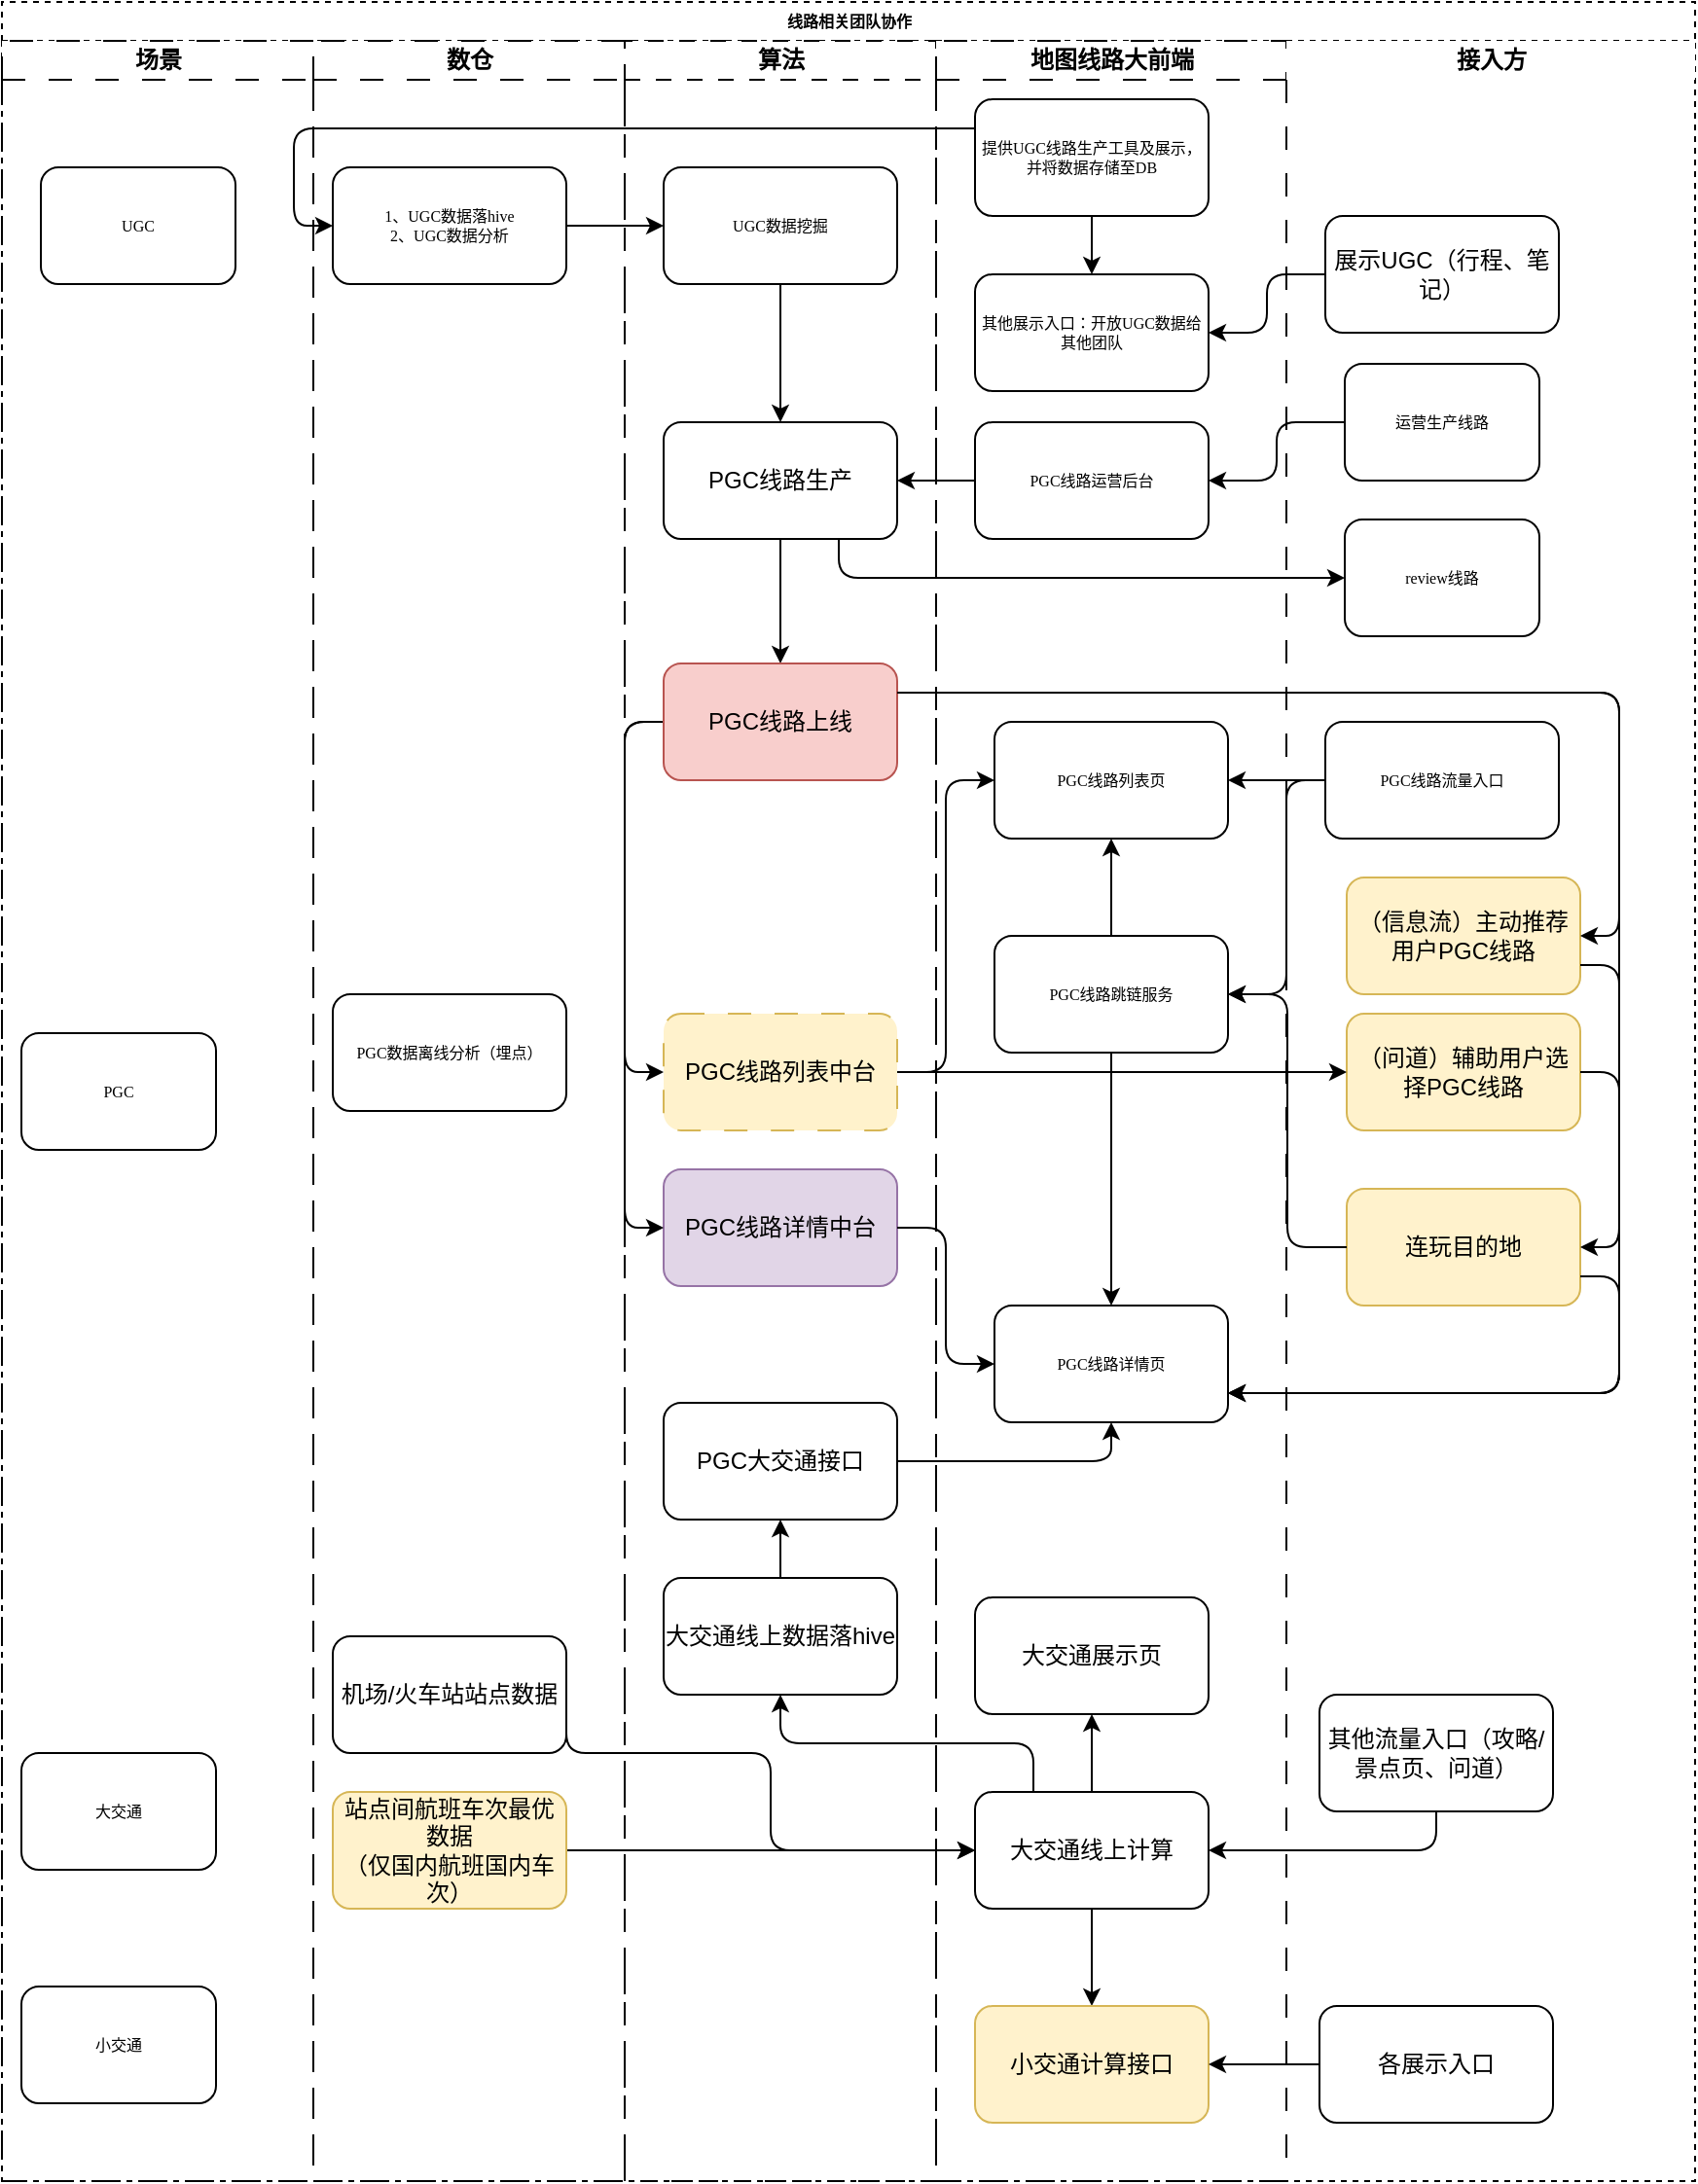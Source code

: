 <mxfile version="24.7.10" pages="3">
  <diagram id="SUYASdhAObIi96DOz4YS" name="团队合作">
    <mxGraphModel dx="769" dy="432" grid="1" gridSize="10" guides="1" tooltips="1" connect="1" arrows="1" fold="1" page="1" pageScale="1" pageWidth="827" pageHeight="1169" math="0" shadow="0">
      <root>
        <mxCell id="0" />
        <mxCell id="1" parent="0" />
        <mxCell id="bjSPtr3s8qsgUsh3ZmXV-1" value="线路相关团队协作" style="swimlane;html=1;childLayout=stackLayout;startSize=20;rounded=0;shadow=0;labelBackgroundColor=none;strokeWidth=1;fontFamily=Verdana;fontSize=8;align=center;dashed=1;" vertex="1" parent="1">
          <mxGeometry x="50" y="200" width="870" height="1120" as="geometry" />
        </mxCell>
        <mxCell id="bjSPtr3s8qsgUsh3ZmXV-2" value="场景" style="swimlane;html=1;startSize=20;dashed=1;dashPattern=12 12;" vertex="1" parent="bjSPtr3s8qsgUsh3ZmXV-1">
          <mxGeometry y="20" width="160" height="1100" as="geometry" />
        </mxCell>
        <mxCell id="bjSPtr3s8qsgUsh3ZmXV-3" value="UGC" style="rounded=1;whiteSpace=wrap;html=1;shadow=0;labelBackgroundColor=none;strokeWidth=1;fontFamily=Verdana;fontSize=8;align=center;" vertex="1" parent="bjSPtr3s8qsgUsh3ZmXV-2">
          <mxGeometry x="20" y="65" width="100" height="60" as="geometry" />
        </mxCell>
        <mxCell id="bjSPtr3s8qsgUsh3ZmXV-55" value="PGC" style="rounded=1;whiteSpace=wrap;html=1;shadow=0;labelBackgroundColor=none;strokeWidth=1;fontFamily=Verdana;fontSize=8;align=center;" vertex="1" parent="bjSPtr3s8qsgUsh3ZmXV-2">
          <mxGeometry x="10" y="510" width="100" height="60" as="geometry" />
        </mxCell>
        <mxCell id="bjSPtr3s8qsgUsh3ZmXV-140" value="大交通" style="rounded=1;whiteSpace=wrap;html=1;shadow=0;labelBackgroundColor=none;strokeWidth=1;fontFamily=Verdana;fontSize=8;align=center;" vertex="1" parent="bjSPtr3s8qsgUsh3ZmXV-2">
          <mxGeometry x="10" y="880" width="100" height="60" as="geometry" />
        </mxCell>
        <mxCell id="bjSPtr3s8qsgUsh3ZmXV-141" value="小交通" style="rounded=1;whiteSpace=wrap;html=1;shadow=0;labelBackgroundColor=none;strokeWidth=1;fontFamily=Verdana;fontSize=8;align=center;" vertex="1" parent="bjSPtr3s8qsgUsh3ZmXV-2">
          <mxGeometry x="10" y="1000" width="100" height="60" as="geometry" />
        </mxCell>
        <mxCell id="bjSPtr3s8qsgUsh3ZmXV-21" value="数仓" style="swimlane;html=1;startSize=20;dashed=1;dashPattern=12 12;" vertex="1" parent="bjSPtr3s8qsgUsh3ZmXV-1">
          <mxGeometry x="160" y="20" width="160" height="1100" as="geometry" />
        </mxCell>
        <mxCell id="bjSPtr3s8qsgUsh3ZmXV-22" value="1、UGC数据落hive&lt;div&gt;2、UGC数据分析&lt;/div&gt;" style="rounded=1;whiteSpace=wrap;html=1;shadow=0;labelBackgroundColor=none;strokeWidth=1;fontFamily=Verdana;fontSize=8;align=center;" vertex="1" parent="bjSPtr3s8qsgUsh3ZmXV-21">
          <mxGeometry x="10" y="65" width="120" height="60" as="geometry" />
        </mxCell>
        <mxCell id="bjSPtr3s8qsgUsh3ZmXV-68" value="PGC数据离线分析（埋点）" style="rounded=1;whiteSpace=wrap;html=1;shadow=0;labelBackgroundColor=none;strokeWidth=1;fontFamily=Verdana;fontSize=8;align=center;" vertex="1" parent="bjSPtr3s8qsgUsh3ZmXV-21">
          <mxGeometry x="10" y="490" width="120" height="60" as="geometry" />
        </mxCell>
        <mxCell id="2zXfy9xad8W0CfJjgVPS-1" value="机场/火车站站点数据" style="rounded=1;whiteSpace=wrap;html=1;" vertex="1" parent="bjSPtr3s8qsgUsh3ZmXV-21">
          <mxGeometry x="10" y="820" width="120" height="60" as="geometry" />
        </mxCell>
        <mxCell id="Pg3yrHu62pDPr1q5K9Ol-4" style="edgeStyle=orthogonalEdgeStyle;rounded=1;orthogonalLoop=1;jettySize=auto;html=1;exitX=1;exitY=0.5;exitDx=0;exitDy=0;curved=0;" edge="1" parent="bjSPtr3s8qsgUsh3ZmXV-21" source="2zXfy9xad8W0CfJjgVPS-6">
          <mxGeometry relative="1" as="geometry">
            <mxPoint x="340" y="930" as="targetPoint" />
          </mxGeometry>
        </mxCell>
        <mxCell id="2zXfy9xad8W0CfJjgVPS-6" value="站点间航班车次最优数据&lt;div&gt;（仅国内航班国内车次）&lt;/div&gt;" style="rounded=1;whiteSpace=wrap;html=1;fillColor=#fff2cc;strokeColor=#d6b656;" vertex="1" parent="bjSPtr3s8qsgUsh3ZmXV-21">
          <mxGeometry x="10" y="900" width="120" height="60" as="geometry" />
        </mxCell>
        <mxCell id="bjSPtr3s8qsgUsh3ZmXV-23" value="算法" style="swimlane;html=1;startSize=20;dashed=1;dashPattern=8 8;" vertex="1" parent="bjSPtr3s8qsgUsh3ZmXV-1">
          <mxGeometry x="320" y="20" width="160" height="1100" as="geometry" />
        </mxCell>
        <mxCell id="bjSPtr3s8qsgUsh3ZmXV-58" style="edgeStyle=orthogonalEdgeStyle;rounded=0;orthogonalLoop=1;jettySize=auto;html=1;exitX=0.5;exitY=1;exitDx=0;exitDy=0;" edge="1" parent="bjSPtr3s8qsgUsh3ZmXV-23" source="bjSPtr3s8qsgUsh3ZmXV-46" target="bjSPtr3s8qsgUsh3ZmXV-57">
          <mxGeometry relative="1" as="geometry" />
        </mxCell>
        <mxCell id="bjSPtr3s8qsgUsh3ZmXV-46" value="UGC数据挖掘" style="rounded=1;whiteSpace=wrap;html=1;shadow=0;labelBackgroundColor=none;strokeWidth=1;fontFamily=Verdana;fontSize=8;align=center;" vertex="1" parent="bjSPtr3s8qsgUsh3ZmXV-23">
          <mxGeometry x="20" y="65" width="120" height="60" as="geometry" />
        </mxCell>
        <mxCell id="bjSPtr3s8qsgUsh3ZmXV-81" style="edgeStyle=orthogonalEdgeStyle;rounded=0;orthogonalLoop=1;jettySize=auto;html=1;exitX=0.5;exitY=1;exitDx=0;exitDy=0;entryX=0.5;entryY=0;entryDx=0;entryDy=0;" edge="1" parent="bjSPtr3s8qsgUsh3ZmXV-23" source="bjSPtr3s8qsgUsh3ZmXV-57" target="bjSPtr3s8qsgUsh3ZmXV-80">
          <mxGeometry relative="1" as="geometry">
            <mxPoint x="80" y="296" as="targetPoint" />
          </mxGeometry>
        </mxCell>
        <mxCell id="bjSPtr3s8qsgUsh3ZmXV-57" value="PGC线路生产" style="rounded=1;whiteSpace=wrap;html=1;" vertex="1" parent="bjSPtr3s8qsgUsh3ZmXV-23">
          <mxGeometry x="20" y="196" width="120" height="60" as="geometry" />
        </mxCell>
        <mxCell id="bjSPtr3s8qsgUsh3ZmXV-70" value="PGC线路列表中台" style="rounded=1;whiteSpace=wrap;html=1;fillColor=#fff2cc;strokeColor=#d6b656;dashed=1;dashPattern=12 12;" vertex="1" parent="bjSPtr3s8qsgUsh3ZmXV-23">
          <mxGeometry x="20" y="500" width="120" height="60" as="geometry" />
        </mxCell>
        <mxCell id="bjSPtr3s8qsgUsh3ZmXV-71" value="PGC线路详情中台" style="rounded=1;whiteSpace=wrap;html=1;fillColor=#e1d5e7;strokeColor=#9673a6;" vertex="1" parent="bjSPtr3s8qsgUsh3ZmXV-23">
          <mxGeometry x="20" y="580" width="120" height="60" as="geometry" />
        </mxCell>
        <mxCell id="Pg3yrHu62pDPr1q5K9Ol-21" style="edgeStyle=orthogonalEdgeStyle;rounded=1;orthogonalLoop=1;jettySize=auto;html=1;exitX=0;exitY=0.5;exitDx=0;exitDy=0;entryX=0;entryY=0.5;entryDx=0;entryDy=0;curved=0;" edge="1" parent="bjSPtr3s8qsgUsh3ZmXV-23" source="bjSPtr3s8qsgUsh3ZmXV-80" target="bjSPtr3s8qsgUsh3ZmXV-71">
          <mxGeometry relative="1" as="geometry" />
        </mxCell>
        <mxCell id="Pg3yrHu62pDPr1q5K9Ol-24" style="edgeStyle=orthogonalEdgeStyle;rounded=1;orthogonalLoop=1;jettySize=auto;html=1;exitX=0;exitY=0.5;exitDx=0;exitDy=0;entryX=0;entryY=0.5;entryDx=0;entryDy=0;curved=0;" edge="1" parent="bjSPtr3s8qsgUsh3ZmXV-23" source="bjSPtr3s8qsgUsh3ZmXV-80" target="bjSPtr3s8qsgUsh3ZmXV-70">
          <mxGeometry relative="1" as="geometry" />
        </mxCell>
        <mxCell id="bjSPtr3s8qsgUsh3ZmXV-80" value="PGC线路上线" style="rounded=1;whiteSpace=wrap;html=1;fillColor=#f8cecc;strokeColor=#b85450;" vertex="1" parent="bjSPtr3s8qsgUsh3ZmXV-23">
          <mxGeometry x="20" y="320" width="120" height="60" as="geometry" />
        </mxCell>
        <mxCell id="Pg3yrHu62pDPr1q5K9Ol-10" style="edgeStyle=orthogonalEdgeStyle;rounded=0;orthogonalLoop=1;jettySize=auto;html=1;exitX=0.5;exitY=0;exitDx=0;exitDy=0;entryX=0.5;entryY=1;entryDx=0;entryDy=0;" edge="1" parent="bjSPtr3s8qsgUsh3ZmXV-23" source="2zXfy9xad8W0CfJjgVPS-7" target="yRNc_MrKNdrX3_uOHmZf-1">
          <mxGeometry relative="1" as="geometry" />
        </mxCell>
        <mxCell id="2zXfy9xad8W0CfJjgVPS-7" value="大交通线上数据落hive" style="rounded=1;whiteSpace=wrap;html=1;" vertex="1" parent="bjSPtr3s8qsgUsh3ZmXV-23">
          <mxGeometry x="20" y="790" width="120" height="60" as="geometry" />
        </mxCell>
        <mxCell id="yRNc_MrKNdrX3_uOHmZf-1" value="PGC大交通接口" style="rounded=1;whiteSpace=wrap;html=1;" vertex="1" parent="bjSPtr3s8qsgUsh3ZmXV-23">
          <mxGeometry x="20" y="700" width="120" height="60" as="geometry" />
        </mxCell>
        <mxCell id="bjSPtr3s8qsgUsh3ZmXV-28" value="地图线路大前端" style="swimlane;html=1;startSize=20;dashed=1;strokeColor=default;dashPattern=12 12;" vertex="1" parent="bjSPtr3s8qsgUsh3ZmXV-1">
          <mxGeometry x="480" y="20" width="180" height="1100" as="geometry">
            <mxRectangle x="480" y="20" width="40" height="1100" as="alternateBounds" />
          </mxGeometry>
        </mxCell>
        <mxCell id="bjSPtr3s8qsgUsh3ZmXV-53" style="edgeStyle=orthogonalEdgeStyle;rounded=1;orthogonalLoop=1;jettySize=auto;html=1;exitX=0.5;exitY=1;exitDx=0;exitDy=0;entryX=0.5;entryY=0;entryDx=0;entryDy=0;curved=0;" edge="1" parent="bjSPtr3s8qsgUsh3ZmXV-28" source="bjSPtr3s8qsgUsh3ZmXV-47" target="bjSPtr3s8qsgUsh3ZmXV-48">
          <mxGeometry relative="1" as="geometry" />
        </mxCell>
        <mxCell id="bjSPtr3s8qsgUsh3ZmXV-47" value="提供UGC线路生产工具及展示，并将数据存储至DB" style="rounded=1;whiteSpace=wrap;html=1;shadow=0;labelBackgroundColor=none;strokeWidth=1;fontFamily=Verdana;fontSize=8;align=center;" vertex="1" parent="bjSPtr3s8qsgUsh3ZmXV-28">
          <mxGeometry x="20" y="30" width="120" height="60" as="geometry" />
        </mxCell>
        <mxCell id="bjSPtr3s8qsgUsh3ZmXV-48" value="其他展示入口：开放UGC数据给其他团队" style="rounded=1;whiteSpace=wrap;html=1;shadow=0;labelBackgroundColor=none;strokeWidth=1;fontFamily=Verdana;fontSize=8;align=center;" vertex="1" parent="bjSPtr3s8qsgUsh3ZmXV-28">
          <mxGeometry x="20" y="120" width="120" height="60" as="geometry" />
        </mxCell>
        <mxCell id="bjSPtr3s8qsgUsh3ZmXV-24" value="PGC线路运营后台" style="rounded=1;whiteSpace=wrap;html=1;shadow=0;labelBackgroundColor=none;strokeWidth=1;fontFamily=Verdana;fontSize=8;align=center;" vertex="1" parent="bjSPtr3s8qsgUsh3ZmXV-28">
          <mxGeometry x="20" y="196" width="120" height="60" as="geometry" />
        </mxCell>
        <mxCell id="bjSPtr3s8qsgUsh3ZmXV-29" value="PGC线路列表页" style="rounded=1;whiteSpace=wrap;html=1;shadow=0;labelBackgroundColor=none;strokeWidth=1;fontFamily=Verdana;fontSize=8;align=center;" vertex="1" parent="bjSPtr3s8qsgUsh3ZmXV-28">
          <mxGeometry x="30" y="350" width="120" height="60" as="geometry" />
        </mxCell>
        <mxCell id="bjSPtr3s8qsgUsh3ZmXV-79" value="PGC线路详情页" style="rounded=1;whiteSpace=wrap;html=1;shadow=0;labelBackgroundColor=none;strokeWidth=1;fontFamily=Verdana;fontSize=8;align=center;" vertex="1" parent="bjSPtr3s8qsgUsh3ZmXV-28">
          <mxGeometry x="30" y="650" width="120" height="60" as="geometry" />
        </mxCell>
        <mxCell id="bjSPtr3s8qsgUsh3ZmXV-133" style="edgeStyle=orthogonalEdgeStyle;rounded=0;orthogonalLoop=1;jettySize=auto;html=1;exitX=0.5;exitY=0;exitDx=0;exitDy=0;entryX=0.5;entryY=1;entryDx=0;entryDy=0;" edge="1" parent="bjSPtr3s8qsgUsh3ZmXV-28" source="bjSPtr3s8qsgUsh3ZmXV-66" target="bjSPtr3s8qsgUsh3ZmXV-29">
          <mxGeometry relative="1" as="geometry" />
        </mxCell>
        <mxCell id="bjSPtr3s8qsgUsh3ZmXV-134" style="edgeStyle=orthogonalEdgeStyle;rounded=0;orthogonalLoop=1;jettySize=auto;html=1;exitX=0.5;exitY=1;exitDx=0;exitDy=0;" edge="1" parent="bjSPtr3s8qsgUsh3ZmXV-28" source="bjSPtr3s8qsgUsh3ZmXV-66" target="bjSPtr3s8qsgUsh3ZmXV-79">
          <mxGeometry relative="1" as="geometry" />
        </mxCell>
        <mxCell id="bjSPtr3s8qsgUsh3ZmXV-66" value="PGC线路跳链服务" style="rounded=1;whiteSpace=wrap;html=1;shadow=0;labelBackgroundColor=none;strokeWidth=1;fontFamily=Verdana;fontSize=8;align=center;" vertex="1" parent="bjSPtr3s8qsgUsh3ZmXV-28">
          <mxGeometry x="30" y="460" width="120" height="60" as="geometry" />
        </mxCell>
        <mxCell id="Pg3yrHu62pDPr1q5K9Ol-5" style="edgeStyle=orthogonalEdgeStyle;rounded=0;orthogonalLoop=1;jettySize=auto;html=1;exitX=0.5;exitY=0;exitDx=0;exitDy=0;entryX=0.5;entryY=1;entryDx=0;entryDy=0;" edge="1" parent="bjSPtr3s8qsgUsh3ZmXV-28" source="B2bh_sVzfNhZmli8TlhC-1" target="B2bh_sVzfNhZmli8TlhC-3">
          <mxGeometry relative="1" as="geometry" />
        </mxCell>
        <mxCell id="Pg3yrHu62pDPr1q5K9Ol-12" style="edgeStyle=orthogonalEdgeStyle;rounded=0;orthogonalLoop=1;jettySize=auto;html=1;exitX=0.5;exitY=1;exitDx=0;exitDy=0;" edge="1" parent="bjSPtr3s8qsgUsh3ZmXV-28" source="B2bh_sVzfNhZmli8TlhC-1" target="Pg3yrHu62pDPr1q5K9Ol-1">
          <mxGeometry relative="1" as="geometry" />
        </mxCell>
        <mxCell id="B2bh_sVzfNhZmli8TlhC-1" value="大交通线上计算" style="rounded=1;whiteSpace=wrap;html=1;" vertex="1" parent="bjSPtr3s8qsgUsh3ZmXV-28">
          <mxGeometry x="20" y="900" width="120" height="60" as="geometry" />
        </mxCell>
        <mxCell id="B2bh_sVzfNhZmli8TlhC-3" value="大交通展示页" style="rounded=1;whiteSpace=wrap;html=1;" vertex="1" parent="bjSPtr3s8qsgUsh3ZmXV-28">
          <mxGeometry x="20" y="800" width="120" height="60" as="geometry" />
        </mxCell>
        <mxCell id="Pg3yrHu62pDPr1q5K9Ol-1" value="小交通计算接口" style="rounded=1;whiteSpace=wrap;html=1;fillColor=#fff2cc;strokeColor=#d6b656;" vertex="1" parent="bjSPtr3s8qsgUsh3ZmXV-28">
          <mxGeometry x="20" y="1010" width="120" height="60" as="geometry" />
        </mxCell>
        <mxCell id="bjSPtr3s8qsgUsh3ZmXV-37" value="接入方" style="swimlane;html=1;startSize=20;strokeColor=none;dashed=1;dashPattern=12 12;" vertex="1" parent="bjSPtr3s8qsgUsh3ZmXV-1">
          <mxGeometry x="660" y="20" width="210" height="1100" as="geometry" />
        </mxCell>
        <mxCell id="bjSPtr3s8qsgUsh3ZmXV-49" value="展示UGC（行程、笔记）" style="rounded=1;whiteSpace=wrap;html=1;" vertex="1" parent="bjSPtr3s8qsgUsh3ZmXV-37">
          <mxGeometry x="20" y="90" width="120" height="60" as="geometry" />
        </mxCell>
        <mxCell id="bjSPtr3s8qsgUsh3ZmXV-4" value="运营生产线路" style="rounded=1;whiteSpace=wrap;html=1;shadow=0;labelBackgroundColor=none;strokeWidth=1;fontFamily=Verdana;fontSize=8;align=center;" vertex="1" parent="bjSPtr3s8qsgUsh3ZmXV-37">
          <mxGeometry x="30" y="166" width="100" height="60" as="geometry" />
        </mxCell>
        <mxCell id="bjSPtr3s8qsgUsh3ZmXV-56" value="review线路" style="rounded=1;whiteSpace=wrap;html=1;shadow=0;labelBackgroundColor=none;strokeWidth=1;fontFamily=Verdana;fontSize=8;align=center;" vertex="1" parent="bjSPtr3s8qsgUsh3ZmXV-37">
          <mxGeometry x="30" y="246" width="100" height="60" as="geometry" />
        </mxCell>
        <mxCell id="bjSPtr3s8qsgUsh3ZmXV-62" value="PGC线路流量入口" style="rounded=1;whiteSpace=wrap;html=1;shadow=0;labelBackgroundColor=none;strokeWidth=1;fontFamily=Verdana;fontSize=8;align=center;" vertex="1" parent="bjSPtr3s8qsgUsh3ZmXV-37">
          <mxGeometry x="20" y="350" width="120" height="60" as="geometry" />
        </mxCell>
        <mxCell id="bjSPtr3s8qsgUsh3ZmXV-63" value="（问道）辅助用户选择PGC线路" style="rounded=1;whiteSpace=wrap;html=1;fillColor=#fff2cc;strokeColor=#d6b656;" vertex="1" parent="bjSPtr3s8qsgUsh3ZmXV-37">
          <mxGeometry x="31" y="500" width="120" height="60" as="geometry" />
        </mxCell>
        <mxCell id="bjSPtr3s8qsgUsh3ZmXV-124" value="（信息流）主动推荐用户PGC线路" style="rounded=1;whiteSpace=wrap;html=1;fillColor=#fff2cc;strokeColor=#d6b656;" vertex="1" parent="bjSPtr3s8qsgUsh3ZmXV-37">
          <mxGeometry x="31" y="430" width="120" height="60" as="geometry" />
        </mxCell>
        <mxCell id="bjSPtr3s8qsgUsh3ZmXV-125" value="连玩目的地" style="rounded=1;whiteSpace=wrap;html=1;fillColor=#fff2cc;strokeColor=#d6b656;" vertex="1" parent="bjSPtr3s8qsgUsh3ZmXV-37">
          <mxGeometry x="31" y="590" width="120" height="60" as="geometry" />
        </mxCell>
        <mxCell id="B2bh_sVzfNhZmli8TlhC-2" value="其他流量入口（攻略/景点页、问道）" style="rounded=1;whiteSpace=wrap;html=1;" vertex="1" parent="bjSPtr3s8qsgUsh3ZmXV-37">
          <mxGeometry x="17" y="850" width="120" height="60" as="geometry" />
        </mxCell>
        <mxCell id="Pg3yrHu62pDPr1q5K9Ol-13" value="各展示入口" style="rounded=1;whiteSpace=wrap;html=1;" vertex="1" parent="bjSPtr3s8qsgUsh3ZmXV-37">
          <mxGeometry x="17" y="1010" width="120" height="60" as="geometry" />
        </mxCell>
        <mxCell id="bjSPtr3s8qsgUsh3ZmXV-50" style="edgeStyle=orthogonalEdgeStyle;rounded=0;orthogonalLoop=1;jettySize=auto;html=1;exitX=1;exitY=0.5;exitDx=0;exitDy=0;entryX=0;entryY=0.5;entryDx=0;entryDy=0;" edge="1" parent="bjSPtr3s8qsgUsh3ZmXV-1" source="bjSPtr3s8qsgUsh3ZmXV-22" target="bjSPtr3s8qsgUsh3ZmXV-46">
          <mxGeometry relative="1" as="geometry" />
        </mxCell>
        <mxCell id="bjSPtr3s8qsgUsh3ZmXV-51" style="edgeStyle=orthogonalEdgeStyle;rounded=1;orthogonalLoop=1;jettySize=auto;html=1;exitX=0;exitY=0.25;exitDx=0;exitDy=0;entryX=0;entryY=0.5;entryDx=0;entryDy=0;curved=0;" edge="1" parent="bjSPtr3s8qsgUsh3ZmXV-1" source="bjSPtr3s8qsgUsh3ZmXV-47" target="bjSPtr3s8qsgUsh3ZmXV-22">
          <mxGeometry relative="1" as="geometry" />
        </mxCell>
        <mxCell id="bjSPtr3s8qsgUsh3ZmXV-59" style="edgeStyle=orthogonalEdgeStyle;rounded=0;orthogonalLoop=1;jettySize=auto;html=1;exitX=0;exitY=0.5;exitDx=0;exitDy=0;entryX=1;entryY=0.5;entryDx=0;entryDy=0;" edge="1" parent="bjSPtr3s8qsgUsh3ZmXV-1" source="bjSPtr3s8qsgUsh3ZmXV-24" target="bjSPtr3s8qsgUsh3ZmXV-57">
          <mxGeometry relative="1" as="geometry" />
        </mxCell>
        <mxCell id="bjSPtr3s8qsgUsh3ZmXV-60" style="edgeStyle=orthogonalEdgeStyle;rounded=1;orthogonalLoop=1;jettySize=auto;html=1;exitX=0;exitY=0.5;exitDx=0;exitDy=0;entryX=1;entryY=0.5;entryDx=0;entryDy=0;curved=0;" edge="1" parent="bjSPtr3s8qsgUsh3ZmXV-1" source="bjSPtr3s8qsgUsh3ZmXV-4" target="bjSPtr3s8qsgUsh3ZmXV-24">
          <mxGeometry relative="1" as="geometry" />
        </mxCell>
        <mxCell id="bjSPtr3s8qsgUsh3ZmXV-61" style="edgeStyle=orthogonalEdgeStyle;rounded=1;orthogonalLoop=1;jettySize=auto;html=1;exitX=0.75;exitY=1;exitDx=0;exitDy=0;entryX=0;entryY=0.5;entryDx=0;entryDy=0;curved=0;" edge="1" parent="bjSPtr3s8qsgUsh3ZmXV-1" source="bjSPtr3s8qsgUsh3ZmXV-57" target="bjSPtr3s8qsgUsh3ZmXV-56">
          <mxGeometry relative="1" as="geometry" />
        </mxCell>
        <mxCell id="bjSPtr3s8qsgUsh3ZmXV-135" style="edgeStyle=orthogonalEdgeStyle;rounded=0;orthogonalLoop=1;jettySize=auto;html=1;exitX=0;exitY=0.5;exitDx=0;exitDy=0;entryX=1;entryY=0.5;entryDx=0;entryDy=0;" edge="1" parent="bjSPtr3s8qsgUsh3ZmXV-1" source="bjSPtr3s8qsgUsh3ZmXV-62" target="bjSPtr3s8qsgUsh3ZmXV-29">
          <mxGeometry relative="1" as="geometry" />
        </mxCell>
        <mxCell id="Pg3yrHu62pDPr1q5K9Ol-3" style="edgeStyle=orthogonalEdgeStyle;rounded=1;orthogonalLoop=1;jettySize=auto;html=1;exitX=1;exitY=0.5;exitDx=0;exitDy=0;entryX=0;entryY=0.5;entryDx=0;entryDy=0;curved=0;" edge="1" parent="bjSPtr3s8qsgUsh3ZmXV-1" source="2zXfy9xad8W0CfJjgVPS-1" target="B2bh_sVzfNhZmli8TlhC-1">
          <mxGeometry relative="1" as="geometry">
            <Array as="points">
              <mxPoint x="290" y="900" />
              <mxPoint x="395" y="900" />
              <mxPoint x="395" y="950" />
            </Array>
          </mxGeometry>
        </mxCell>
        <mxCell id="Pg3yrHu62pDPr1q5K9Ol-6" style="edgeStyle=orthogonalEdgeStyle;rounded=1;orthogonalLoop=1;jettySize=auto;html=1;exitX=0;exitY=0.5;exitDx=0;exitDy=0;entryX=1;entryY=0.5;entryDx=0;entryDy=0;curved=0;" edge="1" parent="bjSPtr3s8qsgUsh3ZmXV-1" source="bjSPtr3s8qsgUsh3ZmXV-49" target="bjSPtr3s8qsgUsh3ZmXV-48">
          <mxGeometry relative="1" as="geometry" />
        </mxCell>
        <mxCell id="Pg3yrHu62pDPr1q5K9Ol-7" style="edgeStyle=orthogonalEdgeStyle;rounded=1;orthogonalLoop=1;jettySize=auto;html=1;exitX=0.5;exitY=1;exitDx=0;exitDy=0;entryX=1;entryY=0.5;entryDx=0;entryDy=0;curved=0;" edge="1" parent="bjSPtr3s8qsgUsh3ZmXV-1" source="B2bh_sVzfNhZmli8TlhC-2" target="B2bh_sVzfNhZmli8TlhC-1">
          <mxGeometry relative="1" as="geometry" />
        </mxCell>
        <mxCell id="Pg3yrHu62pDPr1q5K9Ol-8" style="edgeStyle=orthogonalEdgeStyle;rounded=1;orthogonalLoop=1;jettySize=auto;html=1;exitX=0.25;exitY=0;exitDx=0;exitDy=0;entryX=0.5;entryY=1;entryDx=0;entryDy=0;curved=0;" edge="1" parent="bjSPtr3s8qsgUsh3ZmXV-1" source="B2bh_sVzfNhZmli8TlhC-1" target="2zXfy9xad8W0CfJjgVPS-7">
          <mxGeometry relative="1" as="geometry" />
        </mxCell>
        <mxCell id="Pg3yrHu62pDPr1q5K9Ol-9" style="edgeStyle=orthogonalEdgeStyle;rounded=1;orthogonalLoop=1;jettySize=auto;html=1;exitX=1;exitY=0.5;exitDx=0;exitDy=0;entryX=0.5;entryY=1;entryDx=0;entryDy=0;curved=0;" edge="1" parent="bjSPtr3s8qsgUsh3ZmXV-1" source="yRNc_MrKNdrX3_uOHmZf-1" target="bjSPtr3s8qsgUsh3ZmXV-79">
          <mxGeometry relative="1" as="geometry" />
        </mxCell>
        <mxCell id="Pg3yrHu62pDPr1q5K9Ol-14" style="edgeStyle=orthogonalEdgeStyle;rounded=0;orthogonalLoop=1;jettySize=auto;html=1;exitX=0;exitY=0.5;exitDx=0;exitDy=0;entryX=1;entryY=0.5;entryDx=0;entryDy=0;" edge="1" parent="bjSPtr3s8qsgUsh3ZmXV-1" source="Pg3yrHu62pDPr1q5K9Ol-13" target="Pg3yrHu62pDPr1q5K9Ol-1">
          <mxGeometry relative="1" as="geometry" />
        </mxCell>
        <mxCell id="Pg3yrHu62pDPr1q5K9Ol-16" style="edgeStyle=orthogonalEdgeStyle;rounded=0;orthogonalLoop=1;jettySize=auto;html=1;exitX=1;exitY=0.5;exitDx=0;exitDy=0;entryX=0;entryY=0.5;entryDx=0;entryDy=0;" edge="1" parent="bjSPtr3s8qsgUsh3ZmXV-1" source="bjSPtr3s8qsgUsh3ZmXV-70" target="bjSPtr3s8qsgUsh3ZmXV-63">
          <mxGeometry relative="1" as="geometry" />
        </mxCell>
        <mxCell id="Pg3yrHu62pDPr1q5K9Ol-17" style="edgeStyle=orthogonalEdgeStyle;rounded=1;orthogonalLoop=1;jettySize=auto;html=1;exitX=0;exitY=0.5;exitDx=0;exitDy=0;entryX=1;entryY=0.5;entryDx=0;entryDy=0;curved=0;" edge="1" parent="bjSPtr3s8qsgUsh3ZmXV-1" source="bjSPtr3s8qsgUsh3ZmXV-62" target="bjSPtr3s8qsgUsh3ZmXV-66">
          <mxGeometry relative="1" as="geometry">
            <Array as="points">
              <mxPoint x="660" y="400" />
              <mxPoint x="660" y="510" />
            </Array>
          </mxGeometry>
        </mxCell>
        <mxCell id="Pg3yrHu62pDPr1q5K9Ol-18" style="edgeStyle=orthogonalEdgeStyle;rounded=1;orthogonalLoop=1;jettySize=auto;html=1;exitX=1;exitY=0.5;exitDx=0;exitDy=0;entryX=0;entryY=0.5;entryDx=0;entryDy=0;curved=0;" edge="1" parent="bjSPtr3s8qsgUsh3ZmXV-1" source="bjSPtr3s8qsgUsh3ZmXV-70" target="bjSPtr3s8qsgUsh3ZmXV-29">
          <mxGeometry relative="1" as="geometry" />
        </mxCell>
        <mxCell id="Pg3yrHu62pDPr1q5K9Ol-19" style="edgeStyle=orthogonalEdgeStyle;rounded=1;orthogonalLoop=1;jettySize=auto;html=1;exitX=1;exitY=0.5;exitDx=0;exitDy=0;entryX=0;entryY=0.5;entryDx=0;entryDy=0;curved=0;" edge="1" parent="bjSPtr3s8qsgUsh3ZmXV-1" source="bjSPtr3s8qsgUsh3ZmXV-71" target="bjSPtr3s8qsgUsh3ZmXV-79">
          <mxGeometry relative="1" as="geometry" />
        </mxCell>
        <mxCell id="Pg3yrHu62pDPr1q5K9Ol-22" style="edgeStyle=orthogonalEdgeStyle;rounded=1;orthogonalLoop=1;jettySize=auto;html=1;exitX=1;exitY=0.25;exitDx=0;exitDy=0;entryX=1;entryY=0.5;entryDx=0;entryDy=0;curved=0;" edge="1" parent="bjSPtr3s8qsgUsh3ZmXV-1" source="bjSPtr3s8qsgUsh3ZmXV-80" target="bjSPtr3s8qsgUsh3ZmXV-124">
          <mxGeometry relative="1" as="geometry" />
        </mxCell>
        <mxCell id="Pg3yrHu62pDPr1q5K9Ol-23" style="edgeStyle=orthogonalEdgeStyle;rounded=1;orthogonalLoop=1;jettySize=auto;html=1;exitX=1;exitY=0.25;exitDx=0;exitDy=0;entryX=1;entryY=0.5;entryDx=0;entryDy=0;curved=0;" edge="1" parent="bjSPtr3s8qsgUsh3ZmXV-1" source="bjSPtr3s8qsgUsh3ZmXV-80" target="bjSPtr3s8qsgUsh3ZmXV-125">
          <mxGeometry relative="1" as="geometry" />
        </mxCell>
        <mxCell id="Pg3yrHu62pDPr1q5K9Ol-25" style="edgeStyle=orthogonalEdgeStyle;rounded=1;orthogonalLoop=1;jettySize=auto;html=1;exitX=0;exitY=0.5;exitDx=0;exitDy=0;entryX=1;entryY=0.5;entryDx=0;entryDy=0;curved=0;" edge="1" parent="bjSPtr3s8qsgUsh3ZmXV-1" source="bjSPtr3s8qsgUsh3ZmXV-125" target="bjSPtr3s8qsgUsh3ZmXV-66">
          <mxGeometry relative="1" as="geometry" />
        </mxCell>
        <mxCell id="Pg3yrHu62pDPr1q5K9Ol-26" style="edgeStyle=orthogonalEdgeStyle;rounded=1;orthogonalLoop=1;jettySize=auto;html=1;exitX=1;exitY=0.75;exitDx=0;exitDy=0;entryX=1;entryY=0.75;entryDx=0;entryDy=0;curved=0;" edge="1" parent="bjSPtr3s8qsgUsh3ZmXV-1" source="bjSPtr3s8qsgUsh3ZmXV-124" target="bjSPtr3s8qsgUsh3ZmXV-79">
          <mxGeometry relative="1" as="geometry" />
        </mxCell>
        <mxCell id="Pg3yrHu62pDPr1q5K9Ol-27" style="edgeStyle=orthogonalEdgeStyle;rounded=1;orthogonalLoop=1;jettySize=auto;html=1;exitX=1;exitY=0.5;exitDx=0;exitDy=0;entryX=1;entryY=0.75;entryDx=0;entryDy=0;curved=0;" edge="1" parent="bjSPtr3s8qsgUsh3ZmXV-1" source="bjSPtr3s8qsgUsh3ZmXV-63" target="bjSPtr3s8qsgUsh3ZmXV-79">
          <mxGeometry relative="1" as="geometry" />
        </mxCell>
        <mxCell id="Pg3yrHu62pDPr1q5K9Ol-28" style="edgeStyle=orthogonalEdgeStyle;rounded=1;orthogonalLoop=1;jettySize=auto;html=1;exitX=1;exitY=0.75;exitDx=0;exitDy=0;entryX=1;entryY=0.75;entryDx=0;entryDy=0;curved=0;" edge="1" parent="bjSPtr3s8qsgUsh3ZmXV-1" source="bjSPtr3s8qsgUsh3ZmXV-125" target="bjSPtr3s8qsgUsh3ZmXV-79">
          <mxGeometry relative="1" as="geometry" />
        </mxCell>
      </root>
    </mxGraphModel>
  </diagram>
  <diagram id="5xFOJXav006LkVKo4N-Y" name="小交通数据架构设计">
    <mxGraphModel dx="794" dy="432" grid="1" gridSize="10" guides="1" tooltips="1" connect="1" arrows="1" fold="1" page="1" pageScale="1" pageWidth="827" pageHeight="1169" math="0" shadow="0">
      <root>
        <mxCell id="0" />
        <mxCell id="1" parent="0" />
        <mxCell id="x3gg3BUNgSX1JS8P6_4J-20" style="edgeStyle=orthogonalEdgeStyle;rounded=0;orthogonalLoop=1;jettySize=auto;html=1;exitX=0.5;exitY=0.5;exitDx=0;exitDy=0;exitPerimeter=0;entryX=0;entryY=0.5;entryDx=0;entryDy=0;" edge="1" parent="1" source="x3gg3BUNgSX1JS8P6_4J-1" target="x3gg3BUNgSX1JS8P6_4J-7">
          <mxGeometry relative="1" as="geometry" />
        </mxCell>
        <mxCell id="x3gg3BUNgSX1JS8P6_4J-21" style="edgeStyle=orthogonalEdgeStyle;rounded=0;orthogonalLoop=1;jettySize=auto;html=1;exitX=0.5;exitY=0.5;exitDx=0;exitDy=0;exitPerimeter=0;entryX=0;entryY=0.5;entryDx=0;entryDy=0;" edge="1" parent="1" source="x3gg3BUNgSX1JS8P6_4J-1" target="x3gg3BUNgSX1JS8P6_4J-8">
          <mxGeometry relative="1" as="geometry" />
        </mxCell>
        <mxCell id="x3gg3BUNgSX1JS8P6_4J-22" style="edgeStyle=orthogonalEdgeStyle;rounded=0;orthogonalLoop=1;jettySize=auto;html=1;exitX=0.5;exitY=0.5;exitDx=0;exitDy=0;exitPerimeter=0;entryX=0;entryY=0.5;entryDx=0;entryDy=0;" edge="1" parent="1" source="x3gg3BUNgSX1JS8P6_4J-1" target="x3gg3BUNgSX1JS8P6_4J-10">
          <mxGeometry relative="1" as="geometry" />
        </mxCell>
        <mxCell id="x3gg3BUNgSX1JS8P6_4J-1" value="周边场景" style="shape=umlActor;verticalLabelPosition=bottom;verticalAlign=top;html=1;outlineConnect=0;" vertex="1" parent="1">
          <mxGeometry x="80" y="20" width="30" height="60" as="geometry" />
        </mxCell>
        <mxCell id="x3gg3BUNgSX1JS8P6_4J-23" style="edgeStyle=orthogonalEdgeStyle;rounded=0;orthogonalLoop=1;jettySize=auto;html=1;exitX=0.5;exitY=0.5;exitDx=0;exitDy=0;exitPerimeter=0;" edge="1" parent="1" source="x3gg3BUNgSX1JS8P6_4J-2" target="x3gg3BUNgSX1JS8P6_4J-8">
          <mxGeometry relative="1" as="geometry" />
        </mxCell>
        <mxCell id="x3gg3BUNgSX1JS8P6_4J-24" style="edgeStyle=orthogonalEdgeStyle;rounded=0;orthogonalLoop=1;jettySize=auto;html=1;exitX=0.5;exitY=0.5;exitDx=0;exitDy=0;exitPerimeter=0;entryX=0;entryY=0.5;entryDx=0;entryDy=0;" edge="1" parent="1" source="x3gg3BUNgSX1JS8P6_4J-2" target="x3gg3BUNgSX1JS8P6_4J-7">
          <mxGeometry relative="1" as="geometry" />
        </mxCell>
        <mxCell id="x3gg3BUNgSX1JS8P6_4J-25" style="edgeStyle=orthogonalEdgeStyle;rounded=0;orthogonalLoop=1;jettySize=auto;html=1;exitX=0.5;exitY=0.5;exitDx=0;exitDy=0;exitPerimeter=0;entryX=0;entryY=0.5;entryDx=0;entryDy=0;" edge="1" parent="1" source="x3gg3BUNgSX1JS8P6_4J-2" target="x3gg3BUNgSX1JS8P6_4J-10">
          <mxGeometry relative="1" as="geometry" />
        </mxCell>
        <mxCell id="x3gg3BUNgSX1JS8P6_4J-2" value="线路场景" style="shape=umlActor;verticalLabelPosition=bottom;verticalAlign=top;html=1;outlineConnect=0;" vertex="1" parent="1">
          <mxGeometry x="80" y="150" width="30" height="60" as="geometry" />
        </mxCell>
        <mxCell id="x3gg3BUNgSX1JS8P6_4J-26" style="edgeStyle=orthogonalEdgeStyle;rounded=0;orthogonalLoop=1;jettySize=auto;html=1;exitX=0.5;exitY=0.5;exitDx=0;exitDy=0;exitPerimeter=0;entryX=0;entryY=0.5;entryDx=0;entryDy=0;" edge="1" parent="1" source="x3gg3BUNgSX1JS8P6_4J-6" target="x3gg3BUNgSX1JS8P6_4J-7">
          <mxGeometry relative="1" as="geometry" />
        </mxCell>
        <mxCell id="x3gg3BUNgSX1JS8P6_4J-27" style="edgeStyle=orthogonalEdgeStyle;rounded=0;orthogonalLoop=1;jettySize=auto;html=1;exitX=0.5;exitY=0.5;exitDx=0;exitDy=0;exitPerimeter=0;entryX=0;entryY=0.5;entryDx=0;entryDy=0;" edge="1" parent="1" source="x3gg3BUNgSX1JS8P6_4J-6" target="x3gg3BUNgSX1JS8P6_4J-8">
          <mxGeometry relative="1" as="geometry" />
        </mxCell>
        <mxCell id="x3gg3BUNgSX1JS8P6_4J-28" style="edgeStyle=orthogonalEdgeStyle;rounded=0;orthogonalLoop=1;jettySize=auto;html=1;exitX=0.5;exitY=0.5;exitDx=0;exitDy=0;exitPerimeter=0;entryX=0;entryY=0.5;entryDx=0;entryDy=0;" edge="1" parent="1" source="x3gg3BUNgSX1JS8P6_4J-6" target="x3gg3BUNgSX1JS8P6_4J-10">
          <mxGeometry relative="1" as="geometry" />
        </mxCell>
        <mxCell id="x3gg3BUNgSX1JS8P6_4J-6" value="地图场景" style="shape=umlActor;verticalLabelPosition=bottom;verticalAlign=top;html=1;outlineConnect=0;" vertex="1" parent="1">
          <mxGeometry x="80" y="270" width="30" height="60" as="geometry" />
        </mxCell>
        <mxCell id="x3gg3BUNgSX1JS8P6_4J-7" value="小交通实时接口&lt;div&gt;（30min)&lt;/div&gt;" style="rounded=1;whiteSpace=wrap;html=1;" vertex="1" parent="1">
          <mxGeometry x="210" y="80" width="120" height="60" as="geometry" />
        </mxCell>
        <mxCell id="x3gg3BUNgSX1JS8P6_4J-41" style="edgeStyle=orthogonalEdgeStyle;rounded=0;orthogonalLoop=1;jettySize=auto;html=1;exitX=1;exitY=0.5;exitDx=0;exitDy=0;" edge="1" parent="1" source="x3gg3BUNgSX1JS8P6_4J-8" target="x3gg3BUNgSX1JS8P6_4J-15">
          <mxGeometry relative="1" as="geometry" />
        </mxCell>
        <mxCell id="x3gg3BUNgSX1JS8P6_4J-8" value="小交通准实时接口&lt;div&gt;(24h)&lt;/div&gt;" style="rounded=1;whiteSpace=wrap;html=1;" vertex="1" parent="1">
          <mxGeometry x="210" y="170" width="120" height="60" as="geometry" />
        </mxCell>
        <mxCell id="x3gg3BUNgSX1JS8P6_4J-10" value="步驾高阶功能" style="rounded=1;whiteSpace=wrap;html=1;" vertex="1" parent="1">
          <mxGeometry x="210" y="340" width="120" height="60" as="geometry" />
        </mxCell>
        <mxCell id="x3gg3BUNgSX1JS8P6_4J-44" style="edgeStyle=orthogonalEdgeStyle;rounded=0;orthogonalLoop=1;jettySize=auto;html=1;exitX=1;exitY=0.5;exitDx=0;exitDy=0;exitPerimeter=0;" edge="1" parent="1" source="x3gg3BUNgSX1JS8P6_4J-13" target="x3gg3BUNgSX1JS8P6_4J-43">
          <mxGeometry relative="1" as="geometry" />
        </mxCell>
        <mxCell id="x3gg3BUNgSX1JS8P6_4J-13" value="MQ" style="shape=cylinder3;whiteSpace=wrap;html=1;boundedLbl=1;backgroundOutline=1;size=15;" vertex="1" parent="1">
          <mxGeometry x="580" y="150" width="60" height="80" as="geometry" />
        </mxCell>
        <mxCell id="x3gg3BUNgSX1JS8P6_4J-36" style="edgeStyle=orthogonalEdgeStyle;rounded=0;orthogonalLoop=1;jettySize=auto;html=1;exitX=0.55;exitY=0.95;exitDx=0;exitDy=0;exitPerimeter=0;" edge="1" parent="1" source="x3gg3BUNgSX1JS8P6_4J-14" target="x3gg3BUNgSX1JS8P6_4J-13">
          <mxGeometry relative="1" as="geometry" />
        </mxCell>
        <mxCell id="x3gg3BUNgSX1JS8P6_4J-14" value="图商驾步接口" style="ellipse;shape=cloud;whiteSpace=wrap;html=1;" vertex="1" parent="1">
          <mxGeometry x="544" y="20" width="120" height="80" as="geometry" />
        </mxCell>
        <mxCell id="x3gg3BUNgSX1JS8P6_4J-15" value="Redis" style="shape=cylinder3;whiteSpace=wrap;html=1;boundedLbl=1;backgroundOutline=1;size=15;" vertex="1" parent="1">
          <mxGeometry x="410" y="160" width="60" height="80" as="geometry" />
        </mxCell>
        <mxCell id="x3gg3BUNgSX1JS8P6_4J-16" value="Hive" style="shape=cylinder3;whiteSpace=wrap;html=1;boundedLbl=1;backgroundOutline=1;size=15;" vertex="1" parent="1">
          <mxGeometry x="530" y="330" width="60" height="80" as="geometry" />
        </mxCell>
        <mxCell id="x3gg3BUNgSX1JS8P6_4J-17" value="ES" style="shape=cylinder3;whiteSpace=wrap;html=1;boundedLbl=1;backgroundOutline=1;size=15;" vertex="1" parent="1">
          <mxGeometry x="410" y="330" width="60" height="80" as="geometry" />
        </mxCell>
        <mxCell id="x3gg3BUNgSX1JS8P6_4J-33" value="Redis" style="shape=cylinder3;whiteSpace=wrap;html=1;boundedLbl=1;backgroundOutline=1;size=15;" vertex="1" parent="1">
          <mxGeometry x="410" y="70" width="60" height="80" as="geometry" />
        </mxCell>
        <mxCell id="x3gg3BUNgSX1JS8P6_4J-34" style="edgeStyle=orthogonalEdgeStyle;rounded=0;orthogonalLoop=1;jettySize=auto;html=1;exitX=1;exitY=0.5;exitDx=0;exitDy=0;entryX=0;entryY=0.5;entryDx=0;entryDy=0;entryPerimeter=0;" edge="1" parent="1" source="x3gg3BUNgSX1JS8P6_4J-7" target="x3gg3BUNgSX1JS8P6_4J-33">
          <mxGeometry relative="1" as="geometry" />
        </mxCell>
        <mxCell id="x3gg3BUNgSX1JS8P6_4J-35" style="edgeStyle=orthogonalEdgeStyle;rounded=0;orthogonalLoop=1;jettySize=auto;html=1;exitX=1;exitY=0.5;exitDx=0;exitDy=0;entryX=0.083;entryY=0.5;entryDx=0;entryDy=0;entryPerimeter=0;" edge="1" parent="1" source="x3gg3BUNgSX1JS8P6_4J-7" target="x3gg3BUNgSX1JS8P6_4J-14">
          <mxGeometry relative="1" as="geometry">
            <Array as="points">
              <mxPoint x="380" y="110" />
              <mxPoint x="380" y="60" />
            </Array>
          </mxGeometry>
        </mxCell>
        <mxCell id="x3gg3BUNgSX1JS8P6_4J-37" style="edgeStyle=orthogonalEdgeStyle;rounded=0;orthogonalLoop=1;jettySize=auto;html=1;exitX=0.5;exitY=1;exitDx=0;exitDy=0;exitPerimeter=0;entryX=1;entryY=0.5;entryDx=0;entryDy=0;entryPerimeter=0;" edge="1" parent="1" source="x3gg3BUNgSX1JS8P6_4J-13" target="x3gg3BUNgSX1JS8P6_4J-16">
          <mxGeometry relative="1" as="geometry" />
        </mxCell>
        <mxCell id="x3gg3BUNgSX1JS8P6_4J-38" style="edgeStyle=orthogonalEdgeStyle;rounded=0;orthogonalLoop=1;jettySize=auto;html=1;exitX=0;exitY=0.5;exitDx=0;exitDy=0;exitPerimeter=0;entryX=1;entryY=0.5;entryDx=0;entryDy=0;entryPerimeter=0;" edge="1" parent="1" source="x3gg3BUNgSX1JS8P6_4J-16" target="x3gg3BUNgSX1JS8P6_4J-17">
          <mxGeometry relative="1" as="geometry" />
        </mxCell>
        <mxCell id="x3gg3BUNgSX1JS8P6_4J-40" style="edgeStyle=orthogonalEdgeStyle;rounded=0;orthogonalLoop=1;jettySize=auto;html=1;exitX=0.55;exitY=0.95;exitDx=0;exitDy=0;exitPerimeter=0;entryX=1;entryY=0.5;entryDx=0;entryDy=0;entryPerimeter=0;" edge="1" parent="1" source="x3gg3BUNgSX1JS8P6_4J-14" target="x3gg3BUNgSX1JS8P6_4J-33">
          <mxGeometry relative="1" as="geometry" />
        </mxCell>
        <mxCell id="x3gg3BUNgSX1JS8P6_4J-42" style="edgeStyle=orthogonalEdgeStyle;rounded=0;orthogonalLoop=1;jettySize=auto;html=1;exitX=1;exitY=0.5;exitDx=0;exitDy=0;entryX=0;entryY=0.5;entryDx=0;entryDy=0;entryPerimeter=0;" edge="1" parent="1" source="x3gg3BUNgSX1JS8P6_4J-10" target="x3gg3BUNgSX1JS8P6_4J-17">
          <mxGeometry relative="1" as="geometry" />
        </mxCell>
        <mxCell id="x3gg3BUNgSX1JS8P6_4J-43" value="其他应用场景" style="shape=step;perimeter=stepPerimeter;whiteSpace=wrap;html=1;fixedSize=1;" vertex="1" parent="1">
          <mxGeometry x="680" y="230" width="120" height="80" as="geometry" />
        </mxCell>
        <mxCell id="x3gg3BUNgSX1JS8P6_4J-49" style="edgeStyle=orthogonalEdgeStyle;rounded=0;orthogonalLoop=1;jettySize=auto;html=1;exitX=0.5;exitY=0.5;exitDx=0;exitDy=0;exitPerimeter=0;entryX=0;entryY=0.5;entryDx=0;entryDy=0;" edge="1" parent="1" source="x3gg3BUNgSX1JS8P6_4J-45" target="x3gg3BUNgSX1JS8P6_4J-48">
          <mxGeometry relative="1" as="geometry" />
        </mxCell>
        <mxCell id="x3gg3BUNgSX1JS8P6_4J-45" value="离线分析" style="shape=umlActor;verticalLabelPosition=bottom;verticalAlign=top;html=1;outlineConnect=0;" vertex="1" parent="1">
          <mxGeometry x="80" y="370" width="30" height="60" as="geometry" />
        </mxCell>
        <mxCell id="x3gg3BUNgSX1JS8P6_4J-46" style="edgeStyle=orthogonalEdgeStyle;rounded=0;orthogonalLoop=1;jettySize=auto;html=1;exitX=0.5;exitY=0.5;exitDx=0;exitDy=0;exitPerimeter=0;entryX=0.5;entryY=1;entryDx=0;entryDy=0;entryPerimeter=0;endArrow=none;endFill=0;" edge="1" parent="1" source="x3gg3BUNgSX1JS8P6_4J-45" target="x3gg3BUNgSX1JS8P6_4J-16">
          <mxGeometry relative="1" as="geometry">
            <Array as="points">
              <mxPoint x="95" y="430" />
              <mxPoint x="560" y="430" />
            </Array>
          </mxGeometry>
        </mxCell>
        <mxCell id="x3gg3BUNgSX1JS8P6_4J-47" style="edgeStyle=orthogonalEdgeStyle;rounded=0;orthogonalLoop=1;jettySize=auto;html=1;exitX=0;exitY=0.5;exitDx=0;exitDy=0;exitPerimeter=0;entryX=1;entryY=0.5;entryDx=0;entryDy=0;entryPerimeter=0;" edge="1" parent="1" source="x3gg3BUNgSX1JS8P6_4J-13" target="x3gg3BUNgSX1JS8P6_4J-15">
          <mxGeometry relative="1" as="geometry" />
        </mxCell>
        <mxCell id="x3gg3BUNgSX1JS8P6_4J-52" style="edgeStyle=orthogonalEdgeStyle;rounded=0;orthogonalLoop=1;jettySize=auto;html=1;exitX=1;exitY=0.5;exitDx=0;exitDy=0;" edge="1" parent="1" source="x3gg3BUNgSX1JS8P6_4J-48" target="x3gg3BUNgSX1JS8P6_4J-50">
          <mxGeometry relative="1" as="geometry" />
        </mxCell>
        <mxCell id="x3gg3BUNgSX1JS8P6_4J-48" value="小交通离线场景&lt;div&gt;(7d+)&lt;/div&gt;" style="rounded=1;whiteSpace=wrap;html=1;" vertex="1" parent="1">
          <mxGeometry x="210" y="250" width="120" height="60" as="geometry" />
        </mxCell>
        <mxCell id="x3gg3BUNgSX1JS8P6_4J-50" value="DB" style="shape=cylinder3;whiteSpace=wrap;html=1;boundedLbl=1;backgroundOutline=1;size=15;" vertex="1" parent="1">
          <mxGeometry x="410" y="240" width="60" height="80" as="geometry" />
        </mxCell>
        <mxCell id="x3gg3BUNgSX1JS8P6_4J-51" style="edgeStyle=orthogonalEdgeStyle;rounded=0;orthogonalLoop=1;jettySize=auto;html=1;exitX=0;exitY=0.5;exitDx=0;exitDy=0;exitPerimeter=0;entryX=1;entryY=0.5;entryDx=0;entryDy=0;entryPerimeter=0;" edge="1" parent="1" source="x3gg3BUNgSX1JS8P6_4J-16" target="x3gg3BUNgSX1JS8P6_4J-50">
          <mxGeometry relative="1" as="geometry" />
        </mxCell>
        <mxCell id="0KpOOE3JP_6gRZSCvcCx-2" value="&lt;br&gt;&lt;span style=&quot;color: rgb(0, 0, 0); font-family: Helvetica; font-size: 12px; font-style: normal; font-variant-ligatures: normal; font-variant-caps: normal; font-weight: 400; letter-spacing: normal; orphans: 2; text-align: center; text-indent: 0px; text-transform: none; widows: 2; word-spacing: 0px; -webkit-text-stroke-width: 0px; white-space: normal; background-color: rgb(251, 251, 251); text-decoration-thickness: initial; text-decoration-style: initial; text-decoration-color: initial; display: inline !important; float: none;&quot;&gt;高阶功能举例：&lt;/span&gt;&lt;div&gt;&lt;span style=&quot;color: rgb(0, 0, 0); font-family: Helvetica; font-size: 12px; font-style: normal; font-variant-ligatures: normal; font-variant-caps: normal; font-weight: 400; letter-spacing: normal; orphans: 2; text-align: center; text-indent: 0px; text-transform: none; widows: 2; word-spacing: 0px; -webkit-text-stroke-width: 0px; white-space: normal; background-color: rgb(251, 251, 251); text-decoration-thickness: initial; text-decoration-style: initial; text-decoration-color: initial; display: inline !important; float: none;&quot;&gt;1：筛选/虚拟围栏：步行5min2km可达区域&lt;/span&gt;&lt;/div&gt;&lt;div&gt;2.判断两点是否步驾可达&lt;br&gt;&lt;br&gt;&lt;/div&gt;" style="shape=document;whiteSpace=wrap;html=1;boundedLbl=1;" vertex="1" parent="1">
          <mxGeometry x="210" y="440" width="120" height="80" as="geometry" />
        </mxCell>
      </root>
    </mxGraphModel>
  </diagram>
  <diagram id="KWzE2fS5OtmEKYbIP-kv" name="大交通逻辑">
    <mxGraphModel dx="769" dy="432" grid="1" gridSize="10" guides="1" tooltips="1" connect="1" arrows="1" fold="1" page="1" pageScale="1" pageWidth="827" pageHeight="1169" math="0" shadow="0">
      <root>
        <mxCell id="0" />
        <mxCell id="1" parent="0" />
        <mxCell id="HHWiErZpBmMDPsOpe08r-9" style="edgeStyle=orthogonalEdgeStyle;rounded=0;orthogonalLoop=1;jettySize=auto;html=1;exitX=1;exitY=0.5;exitDx=0;exitDy=0;entryX=0;entryY=0.5;entryDx=0;entryDy=0;" edge="1" parent="1" source="0A-z4DF41jy-nbUl4Zzp-1" target="0A-z4DF41jy-nbUl4Zzp-5">
          <mxGeometry relative="1" as="geometry" />
        </mxCell>
        <mxCell id="HHWiErZpBmMDPsOpe08r-10" style="edgeStyle=orthogonalEdgeStyle;rounded=0;orthogonalLoop=1;jettySize=auto;html=1;exitX=1;exitY=0.5;exitDx=0;exitDy=0;entryX=0;entryY=0.5;entryDx=0;entryDy=0;" edge="1" parent="1" source="0A-z4DF41jy-nbUl4Zzp-1" target="0A-z4DF41jy-nbUl4Zzp-4">
          <mxGeometry relative="1" as="geometry" />
        </mxCell>
        <mxCell id="HHWiErZpBmMDPsOpe08r-11" style="edgeStyle=orthogonalEdgeStyle;rounded=0;orthogonalLoop=1;jettySize=auto;html=1;exitX=1;exitY=0.5;exitDx=0;exitDy=0;entryX=0;entryY=0.5;entryDx=0;entryDy=0;" edge="1" parent="1" source="0A-z4DF41jy-nbUl4Zzp-1" target="0A-z4DF41jy-nbUl4Zzp-6">
          <mxGeometry relative="1" as="geometry" />
        </mxCell>
        <mxCell id="0A-z4DF41jy-nbUl4Zzp-1" value="确定场景" style="rhombus;whiteSpace=wrap;html=1;" vertex="1" parent="1">
          <mxGeometry x="38" y="210" width="80" height="80" as="geometry" />
        </mxCell>
        <mxCell id="HHWiErZpBmMDPsOpe08r-12" style="edgeStyle=orthogonalEdgeStyle;rounded=0;orthogonalLoop=1;jettySize=auto;html=1;exitX=1;exitY=0.5;exitDx=0;exitDy=0;entryX=0;entryY=0.5;entryDx=0;entryDy=0;" edge="1" parent="1" source="0A-z4DF41jy-nbUl4Zzp-4" target="0A-z4DF41jy-nbUl4Zzp-7">
          <mxGeometry relative="1" as="geometry" />
        </mxCell>
        <mxCell id="HHWiErZpBmMDPsOpe08r-13" style="edgeStyle=orthogonalEdgeStyle;rounded=0;orthogonalLoop=1;jettySize=auto;html=1;exitX=1;exitY=0.5;exitDx=0;exitDy=0;entryX=0;entryY=0.5;entryDx=0;entryDy=0;" edge="1" parent="1" source="0A-z4DF41jy-nbUl4Zzp-4" target="0A-z4DF41jy-nbUl4Zzp-8">
          <mxGeometry relative="1" as="geometry" />
        </mxCell>
        <mxCell id="0A-z4DF41jy-nbUl4Zzp-4" value="城市交通&lt;div&gt;（出发到达均为城市）&lt;/div&gt;" style="rounded=1;whiteSpace=wrap;html=1;" vertex="1" parent="1">
          <mxGeometry x="160" y="110" width="120" height="60" as="geometry" />
        </mxCell>
        <mxCell id="0A-z4DF41jy-nbUl4Zzp-5" value="poi交通（到达为poi/hotel）" style="rounded=1;whiteSpace=wrap;html=1;" vertex="1" parent="1">
          <mxGeometry x="150" y="220" width="120" height="60" as="geometry" />
        </mxCell>
        <mxCell id="0A-z4DF41jy-nbUl4Zzp-6" value="点对点交通（从任意点到任意点）" style="rounded=1;whiteSpace=wrap;html=1;" vertex="1" parent="1">
          <mxGeometry x="160" y="330" width="120" height="60" as="geometry" />
        </mxCell>
        <mxCell id="HHWiErZpBmMDPsOpe08r-18" style="edgeStyle=orthogonalEdgeStyle;rounded=0;orthogonalLoop=1;jettySize=auto;html=1;exitX=1;exitY=0.5;exitDx=0;exitDy=0;entryX=0;entryY=0.5;entryDx=0;entryDy=0;" edge="1" parent="1" source="0A-z4DF41jy-nbUl4Zzp-7" target="0A-z4DF41jy-nbUl4Zzp-9">
          <mxGeometry relative="1" as="geometry" />
        </mxCell>
        <mxCell id="0A-z4DF41jy-nbUl4Zzp-7" value="寻找可行的出发站点" style="rounded=1;whiteSpace=wrap;html=1;" vertex="1" parent="1">
          <mxGeometry x="320" y="140" width="120" height="60" as="geometry" />
        </mxCell>
        <mxCell id="HHWiErZpBmMDPsOpe08r-19" style="edgeStyle=orthogonalEdgeStyle;rounded=0;orthogonalLoop=1;jettySize=auto;html=1;exitX=1;exitY=0.5;exitDx=0;exitDy=0;entryX=0;entryY=0.5;entryDx=0;entryDy=0;" edge="1" parent="1" source="0A-z4DF41jy-nbUl4Zzp-8" target="0A-z4DF41jy-nbUl4Zzp-9">
          <mxGeometry relative="1" as="geometry" />
        </mxCell>
        <mxCell id="0A-z4DF41jy-nbUl4Zzp-8" value="寻找可行的到达站点" style="rounded=1;whiteSpace=wrap;html=1;" vertex="1" parent="1">
          <mxGeometry x="320" y="230" width="120" height="60" as="geometry" />
        </mxCell>
        <mxCell id="HHWiErZpBmMDPsOpe08r-23" style="edgeStyle=orthogonalEdgeStyle;rounded=0;orthogonalLoop=1;jettySize=auto;html=1;exitX=1;exitY=0.5;exitDx=0;exitDy=0;entryX=0;entryY=0.5;entryDx=0;entryDy=0;" edge="1" parent="1" source="0A-z4DF41jy-nbUl4Zzp-9" target="HHWiErZpBmMDPsOpe08r-4">
          <mxGeometry relative="1" as="geometry" />
        </mxCell>
        <mxCell id="0A-z4DF41jy-nbUl4Zzp-9" value="确定候选交通方案（包括两点间可行的兜底方案）" style="rounded=1;whiteSpace=wrap;html=1;fillColor=#e1d5e7;strokeColor=#9673a6;" vertex="1" parent="1">
          <mxGeometry x="510" y="180" width="120" height="60" as="geometry" />
        </mxCell>
        <mxCell id="HHWiErZpBmMDPsOpe08r-16" style="edgeStyle=orthogonalEdgeStyle;rounded=0;orthogonalLoop=1;jettySize=auto;html=1;exitX=0;exitY=0.5;exitDx=0;exitDy=0;exitPerimeter=0;entryX=0;entryY=0.5;entryDx=0;entryDy=0;" edge="1" parent="1" source="0A-z4DF41jy-nbUl4Zzp-10" target="0A-z4DF41jy-nbUl4Zzp-7">
          <mxGeometry relative="1" as="geometry">
            <Array as="points">
              <mxPoint x="300" y="50" />
              <mxPoint x="300" y="170" />
            </Array>
          </mxGeometry>
        </mxCell>
        <mxCell id="HHWiErZpBmMDPsOpe08r-17" style="edgeStyle=orthogonalEdgeStyle;rounded=0;orthogonalLoop=1;jettySize=auto;html=1;exitX=0;exitY=0.5;exitDx=0;exitDy=0;exitPerimeter=0;entryX=0;entryY=0.5;entryDx=0;entryDy=0;entryPerimeter=0;" edge="1" parent="1" target="0A-z4DF41jy-nbUl4Zzp-8">
          <mxGeometry relative="1" as="geometry">
            <mxPoint x="330" y="50" as="sourcePoint" />
            <mxPoint x="310" y="260" as="targetPoint" />
            <Array as="points">
              <mxPoint x="300" y="50" />
              <mxPoint x="300" y="260" />
            </Array>
          </mxGeometry>
        </mxCell>
        <mxCell id="0A-z4DF41jy-nbUl4Zzp-10" value="交通站点数据" style="shape=cylinder3;whiteSpace=wrap;html=1;boundedLbl=1;backgroundOutline=1;size=15;" vertex="1" parent="1">
          <mxGeometry x="340" y="10" width="60" height="80" as="geometry" />
        </mxCell>
        <mxCell id="HHWiErZpBmMDPsOpe08r-31" style="edgeStyle=orthogonalEdgeStyle;rounded=0;orthogonalLoop=1;jettySize=auto;html=1;exitX=0.5;exitY=1;exitDx=0;exitDy=0;exitPerimeter=0;" edge="1" parent="1" source="0A-z4DF41jy-nbUl4Zzp-11" target="0A-z4DF41jy-nbUl4Zzp-9">
          <mxGeometry relative="1" as="geometry" />
        </mxCell>
        <mxCell id="0A-z4DF41jy-nbUl4Zzp-11" value="交通站点最优方案数据" style="shape=cylinder3;whiteSpace=wrap;html=1;boundedLbl=1;backgroundOutline=1;size=15;" vertex="1" parent="1">
          <mxGeometry x="430" y="20" width="60" height="80" as="geometry" />
        </mxCell>
        <mxCell id="0A-z4DF41jy-nbUl4Zzp-13" style="edgeStyle=orthogonalEdgeStyle;rounded=0;orthogonalLoop=1;jettySize=auto;html=1;exitX=0.5;exitY=0.5;exitDx=0;exitDy=0;exitPerimeter=0;" edge="1" parent="1" source="0A-z4DF41jy-nbUl4Zzp-12" target="0A-z4DF41jy-nbUl4Zzp-1">
          <mxGeometry relative="1" as="geometry" />
        </mxCell>
        <mxCell id="0A-z4DF41jy-nbUl4Zzp-12" value="请求" style="shape=umlActor;verticalLabelPosition=bottom;verticalAlign=top;html=1;outlineConnect=0;" vertex="1" parent="1">
          <mxGeometry x="60.5" y="50" width="35" height="90" as="geometry" />
        </mxCell>
        <mxCell id="HHWiErZpBmMDPsOpe08r-32" style="edgeStyle=orthogonalEdgeStyle;rounded=0;orthogonalLoop=1;jettySize=auto;html=1;exitX=0.55;exitY=0.95;exitDx=0;exitDy=0;exitPerimeter=0;" edge="1" parent="1" source="0A-z4DF41jy-nbUl4Zzp-15">
          <mxGeometry relative="1" as="geometry">
            <mxPoint x="570" y="180" as="targetPoint" />
          </mxGeometry>
        </mxCell>
        <mxCell id="0A-z4DF41jy-nbUl4Zzp-15" value="图商接口" style="ellipse;shape=cloud;whiteSpace=wrap;html=1;" vertex="1" parent="1">
          <mxGeometry x="490" y="20" width="120" height="80" as="geometry" />
        </mxCell>
        <mxCell id="HHWiErZpBmMDPsOpe08r-34" style="edgeStyle=orthogonalEdgeStyle;rounded=0;orthogonalLoop=1;jettySize=auto;html=1;exitX=0.55;exitY=0.95;exitDx=0;exitDy=0;exitPerimeter=0;entryX=0.5;entryY=0;entryDx=0;entryDy=0;" edge="1" parent="1" source="0A-z4DF41jy-nbUl4Zzp-16" target="0A-z4DF41jy-nbUl4Zzp-9">
          <mxGeometry relative="1" as="geometry" />
        </mxCell>
        <mxCell id="0A-z4DF41jy-nbUl4Zzp-16" value="小交通接口" style="ellipse;shape=cloud;whiteSpace=wrap;html=1;" vertex="1" parent="1">
          <mxGeometry x="587" y="20" width="120" height="80" as="geometry" />
        </mxCell>
        <mxCell id="HHWiErZpBmMDPsOpe08r-25" style="edgeStyle=orthogonalEdgeStyle;rounded=0;orthogonalLoop=1;jettySize=auto;html=1;exitX=0.5;exitY=1;exitDx=0;exitDy=0;" edge="1" parent="1" source="HHWiErZpBmMDPsOpe08r-2" target="HHWiErZpBmMDPsOpe08r-5">
          <mxGeometry relative="1" as="geometry" />
        </mxCell>
        <mxCell id="HHWiErZpBmMDPsOpe08r-2" value="候选方案修正" style="rounded=1;whiteSpace=wrap;html=1;" vertex="1" parent="1">
          <mxGeometry x="680" y="250" width="120" height="60" as="geometry" />
        </mxCell>
        <mxCell id="HHWiErZpBmMDPsOpe08r-3" value="（1.交通方式：是否能用驾车直达替代；2.交通总成本：考虑每段交通方式预留时间）" style="shape=document;whiteSpace=wrap;html=1;boundedLbl=1;fillColor=#ffe6cc;strokeColor=#d79b00;" vertex="1" parent="1">
          <mxGeometry x="550" y="260" width="120" height="80" as="geometry" />
        </mxCell>
        <mxCell id="HHWiErZpBmMDPsOpe08r-24" style="edgeStyle=orthogonalEdgeStyle;rounded=0;orthogonalLoop=1;jettySize=auto;html=1;exitX=0.5;exitY=1;exitDx=0;exitDy=0;entryX=0.5;entryY=0;entryDx=0;entryDy=0;" edge="1" parent="1" source="HHWiErZpBmMDPsOpe08r-4" target="HHWiErZpBmMDPsOpe08r-2">
          <mxGeometry relative="1" as="geometry" />
        </mxCell>
        <mxCell id="HHWiErZpBmMDPsOpe08r-4" value="第一次过滤&lt;div&gt;(方案不可达，驾车时间过长）&lt;/div&gt;" style="rounded=1;whiteSpace=wrap;html=1;" vertex="1" parent="1">
          <mxGeometry x="680" y="160" width="120" height="60" as="geometry" />
        </mxCell>
        <mxCell id="HHWiErZpBmMDPsOpe08r-26" style="edgeStyle=orthogonalEdgeStyle;rounded=0;orthogonalLoop=1;jettySize=auto;html=1;exitX=0.5;exitY=1;exitDx=0;exitDy=0;entryX=0.5;entryY=0;entryDx=0;entryDy=0;" edge="1" parent="1" source="HHWiErZpBmMDPsOpe08r-5" target="HHWiErZpBmMDPsOpe08r-7">
          <mxGeometry relative="1" as="geometry" />
        </mxCell>
        <mxCell id="HHWiErZpBmMDPsOpe08r-5" value="根据方案总时长，候选方案组内组外pk淘汰" style="rounded=1;whiteSpace=wrap;html=1;" vertex="1" parent="1">
          <mxGeometry x="680" y="340" width="120" height="60" as="geometry" />
        </mxCell>
        <mxCell id="HHWiErZpBmMDPsOpe08r-6" value="直达方式为参考基准，组内组外设置阈值淘汰不合理线路" style="shape=document;whiteSpace=wrap;html=1;boundedLbl=1;fillColor=#ffe6cc;strokeColor=#d79b00;" vertex="1" parent="1">
          <mxGeometry x="550" y="360" width="120" height="80" as="geometry" />
        </mxCell>
        <mxCell id="HHWiErZpBmMDPsOpe08r-27" style="edgeStyle=orthogonalEdgeStyle;rounded=0;orthogonalLoop=1;jettySize=auto;html=1;exitX=0.5;exitY=1;exitDx=0;exitDy=0;entryX=0.5;entryY=0;entryDx=0;entryDy=0;" edge="1" parent="1" source="HHWiErZpBmMDPsOpe08r-7" target="HHWiErZpBmMDPsOpe08r-8">
          <mxGeometry relative="1" as="geometry" />
        </mxCell>
        <mxCell id="HHWiErZpBmMDPsOpe08r-7" value="分组择优" style="rounded=1;whiteSpace=wrap;html=1;" vertex="1" parent="1">
          <mxGeometry x="680" y="430" width="120" height="60" as="geometry" />
        </mxCell>
        <mxCell id="HHWiErZpBmMDPsOpe08r-8" value="排序输出" style="rounded=1;whiteSpace=wrap;html=1;" vertex="1" parent="1">
          <mxGeometry x="680" y="525" width="120" height="60" as="geometry" />
        </mxCell>
        <mxCell id="HHWiErZpBmMDPsOpe08r-28" value="三个场景核心逻辑一样，起点和终点有区别" style="shape=document;whiteSpace=wrap;html=1;boundedLbl=1;fillColor=#ffe6cc;strokeColor=#d79b00;" vertex="1" parent="1">
          <mxGeometry x="300" y="350" width="120" height="80" as="geometry" />
        </mxCell>
        <mxCell id="HHWiErZpBmMDPsOpe08r-35" style="edgeStyle=orthogonalEdgeStyle;rounded=0;orthogonalLoop=1;jettySize=auto;html=1;exitX=0.55;exitY=0.95;exitDx=0;exitDy=0;exitPerimeter=0;entryX=0.5;entryY=0;entryDx=0;entryDy=0;" edge="1" parent="1" source="HHWiErZpBmMDPsOpe08r-29" target="0A-z4DF41jy-nbUl4Zzp-9">
          <mxGeometry relative="1" as="geometry">
            <Array as="points">
              <mxPoint x="746" y="140" />
              <mxPoint x="570" y="140" />
            </Array>
          </mxGeometry>
        </mxCell>
        <mxCell id="HHWiErZpBmMDPsOpe08r-29" value="机票查询" style="ellipse;shape=cloud;whiteSpace=wrap;html=1;" vertex="1" parent="1">
          <mxGeometry x="680" y="20" width="120" height="80" as="geometry" />
        </mxCell>
        <mxCell id="ItiAWB3pPyxHd26WHNj7-1" value="高峰qps到达24.6" style="shape=document;whiteSpace=wrap;html=1;boundedLbl=1;fillColor=#ffe6cc;strokeColor=#d79b00;" vertex="1" parent="1">
          <mxGeometry x="110" y="10" width="120" height="80" as="geometry" />
        </mxCell>
      </root>
    </mxGraphModel>
  </diagram>
</mxfile>
